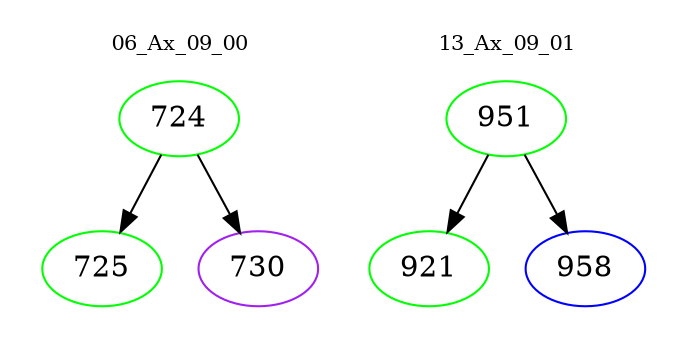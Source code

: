 digraph{
subgraph cluster_0 {
color = white
label = "06_Ax_09_00";
fontsize=10;
T0_724 [label="724", color="green"]
T0_724 -> T0_725 [color="black"]
T0_725 [label="725", color="green"]
T0_724 -> T0_730 [color="black"]
T0_730 [label="730", color="purple"]
}
subgraph cluster_1 {
color = white
label = "13_Ax_09_01";
fontsize=10;
T1_951 [label="951", color="green"]
T1_951 -> T1_921 [color="black"]
T1_921 [label="921", color="green"]
T1_951 -> T1_958 [color="black"]
T1_958 [label="958", color="blue"]
}
}
